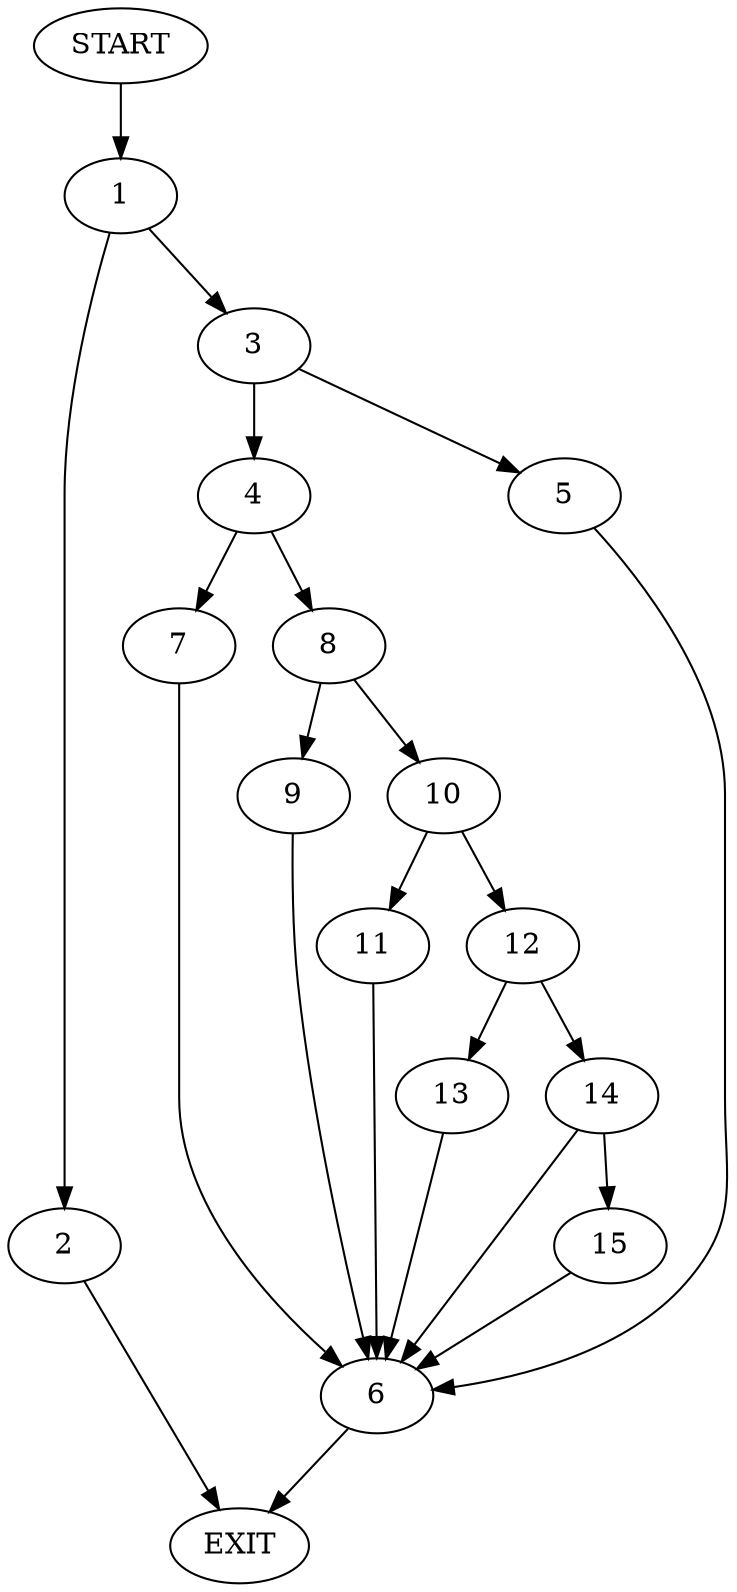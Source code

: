 digraph {
0 [label="START"]
16 [label="EXIT"]
0 -> 1
1 -> 2
1 -> 3
3 -> 4
3 -> 5
2 -> 16
5 -> 6
4 -> 7
4 -> 8
6 -> 16
7 -> 6
8 -> 9
8 -> 10
10 -> 11
10 -> 12
9 -> 6
11 -> 6
12 -> 13
12 -> 14
13 -> 6
14 -> 6
14 -> 15
15 -> 6
}
